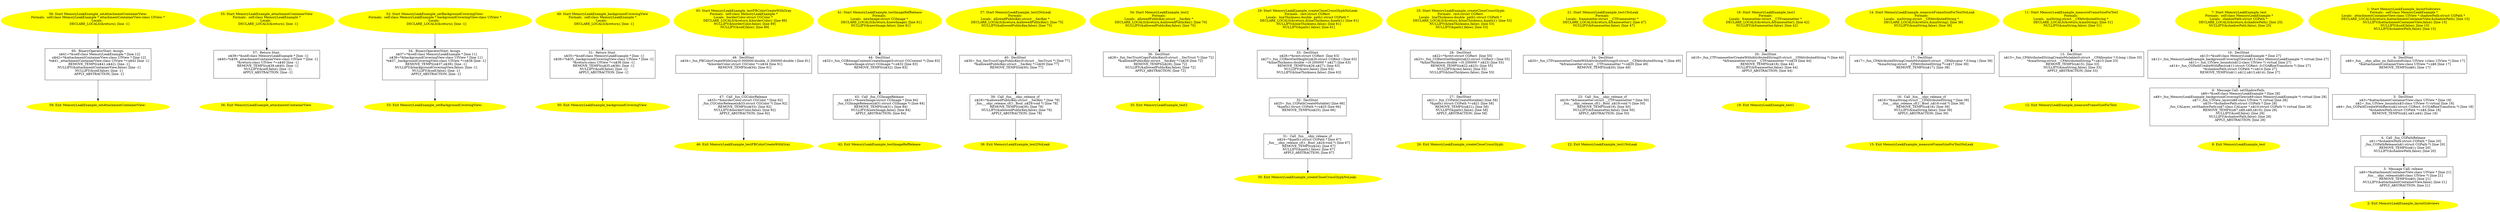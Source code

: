 digraph iCFG {
60 [label="60:  BinaryOperatorStmt: Assign \n   n$41=*&self:class MemoryLeakExample * [line 12]\n  n$42=*&attachmentContainerView:class UIView * [line 12]\n  *n$41._attachmentContainerView:class UIView *=n$42 [line -1]\n  REMOVE_TEMPS(n$41,n$42); [line -1]\n  NULLIFY(&attachmentContainerView,false); [line -1]\n  NULLIFY(&self,false); [line -1]\n  APPLY_ABSTRACTION; [line -1]\n " shape="box"]
	

	 60 -> 59 ;
59 [label="59: Exit MemoryLeakExample_setAttachmentContainerView: \n  " color=yellow style=filled]
	

58 [label="58: Start MemoryLeakExample_setAttachmentContainerView:\nFormals:  self:class MemoryLeakExample * attachmentContainerView:class UIView *\nLocals:  \n   DECLARE_LOCALS(&return); [line -1]\n " color=yellow style=filled]
	

	 58 -> 60 ;
57 [label="57:  Return Stmt \n   n$39=*&self:class MemoryLeakExample * [line -1]\n  n$40=*n$39._attachmentContainerView:class UIView * [line -1]\n  *&return:class UIView *=n$40 [line -1]\n  REMOVE_TEMPS(n$39,n$40); [line -1]\n  NULLIFY(&self,false); [line -1]\n  APPLY_ABSTRACTION; [line -1]\n " shape="box"]
	

	 57 -> 56 ;
56 [label="56: Exit MemoryLeakExample_attachmentContainerView \n  " color=yellow style=filled]
	

55 [label="55: Start MemoryLeakExample_attachmentContainerView\nFormals:  self:class MemoryLeakExample *\nLocals:  \n   DECLARE_LOCALS(&return); [line -1]\n " color=yellow style=filled]
	

	 55 -> 57 ;
54 [label="54:  BinaryOperatorStmt: Assign \n   n$37=*&self:class MemoryLeakExample * [line 11]\n  n$38=*&backgroundCoveringView:class UIView * [line 11]\n  *n$37._backgroundCoveringView:class UIView *=n$38 [line -1]\n  REMOVE_TEMPS(n$37,n$38); [line -1]\n  NULLIFY(&backgroundCoveringView,false); [line -1]\n  NULLIFY(&self,false); [line -1]\n  APPLY_ABSTRACTION; [line -1]\n " shape="box"]
	

	 54 -> 53 ;
53 [label="53: Exit MemoryLeakExample_setBackgroundCoveringView: \n  " color=yellow style=filled]
	

52 [label="52: Start MemoryLeakExample_setBackgroundCoveringView:\nFormals:  self:class MemoryLeakExample * backgroundCoveringView:class UIView *\nLocals:  \n   DECLARE_LOCALS(&return); [line -1]\n " color=yellow style=filled]
	

	 52 -> 54 ;
51 [label="51:  Return Stmt \n   n$35=*&self:class MemoryLeakExample * [line -1]\n  n$36=*n$35._backgroundCoveringView:class UIView * [line -1]\n  *&return:class UIView *=n$36 [line -1]\n  REMOVE_TEMPS(n$35,n$36); [line -1]\n  NULLIFY(&self,false); [line -1]\n  APPLY_ABSTRACTION; [line -1]\n " shape="box"]
	

	 51 -> 50 ;
50 [label="50: Exit MemoryLeakExample_backgroundCoveringView \n  " color=yellow style=filled]
	

49 [label="49: Start MemoryLeakExample_backgroundCoveringView\nFormals:  self:class MemoryLeakExample *\nLocals:  \n   DECLARE_LOCALS(&return); [line -1]\n " color=yellow style=filled]
	

	 49 -> 51 ;
48 [label="48:  DeclStmt \n   n$34=_fun_FBColorCreateWithGray(0.000000:double ,0.300000:double ) [line 91]\n  *&borderColor:struct CGColor *=n$34 [line 91]\n  REMOVE_TEMPS(n$34); [line 91]\n " shape="box"]
	

	 48 -> 47 ;
47 [label="47:  Call _fun_CGColorRelease \n   n$33=*&borderColor:struct CGColor * [line 92]\n  _fun_CGColorRelease(n$33:struct CGColor *) [line 92]\n  REMOVE_TEMPS(n$33); [line 92]\n  NULLIFY(&borderColor,false); [line 92]\n  APPLY_ABSTRACTION; [line 92]\n " shape="box"]
	

	 47 -> 46 ;
46 [label="46: Exit MemoryLeakExample_testFBColorCreateWithGray \n  " color=yellow style=filled]
	

45 [label="45: Start MemoryLeakExample_testFBColorCreateWithGray\nFormals:  self:class MemoryLeakExample *\nLocals:  borderColor:struct CGColor * \n   DECLARE_LOCALS(&return,&borderColor); [line 89]\n  NULLIFY(&borderColor,false); [line 89]\n  NULLIFY(&self,false); [line 89]\n " color=yellow style=filled]
	

	 45 -> 48 ;
44 [label="44:  DeclStmt \n   n$32=_fun_CGBitmapContextCreateImage(0:struct CGContext *) [line 83]\n  *&newImage:struct CGImage *=n$32 [line 83]\n  REMOVE_TEMPS(n$32); [line 83]\n " shape="box"]
	

	 44 -> 43 ;
43 [label="43:  Call _fun_CGImageRelease \n   n$31=*&newImage:struct CGImage * [line 84]\n  _fun_CGImageRelease(n$31:struct CGImage *) [line 84]\n  REMOVE_TEMPS(n$31); [line 84]\n  NULLIFY(&newImage,false); [line 84]\n  APPLY_ABSTRACTION; [line 84]\n " shape="box"]
	

	 43 -> 42 ;
42 [label="42: Exit MemoryLeakExample_testImageRefRelease \n  " color=yellow style=filled]
	

41 [label="41: Start MemoryLeakExample_testImageRefRelease\nFormals: \nLocals:  newImage:struct CGImage * \n   DECLARE_LOCALS(&return,&newImage); [line 81]\n  NULLIFY(&newImage,false); [line 81]\n " color=yellow style=filled]
	

	 41 -> 44 ;
40 [label="40:  DeclStmt \n   n$30=_fun_SecTrustCopyPublicKey(0:struct __SecTrust *) [line 77]\n  *&allowedPublicKey:struct __SecKey *=n$30 [line 77]\n  REMOVE_TEMPS(n$30); [line 77]\n " shape="box"]
	

	 40 -> 39 ;
39 [label="39:  Call _fun___objc_release_cf \n   n$29=*&allowedPublicKey:struct __SecKey * [line 78]\n  _fun___objc_release_cf(1:_Bool ,n$29:void *) [line 78]\n  REMOVE_TEMPS(n$29); [line 78]\n  NULLIFY(&allowedPublicKey,false); [line 78]\n  APPLY_ABSTRACTION; [line 78]\n " shape="box"]
	

	 39 -> 38 ;
38 [label="38: Exit MemoryLeakExample_test2NoLeak \n  " color=yellow style=filled]
	

37 [label="37: Start MemoryLeakExample_test2NoLeak\nFormals: \nLocals:  allowedPublicKey:struct __SecKey * \n   DECLARE_LOCALS(&return,&allowedPublicKey); [line 75]\n  NULLIFY(&allowedPublicKey,false); [line 75]\n " color=yellow style=filled]
	

	 37 -> 40 ;
36 [label="36:  DeclStmt \n   n$28=_fun_SecTrustCopyPublicKey(0:struct __SecTrust *) [line 72]\n  *&allowedPublicKey:struct __SecKey *=n$28 [line 72]\n  REMOVE_TEMPS(n$28); [line 72]\n  NULLIFY(&allowedPublicKey,false); [line 72]\n  APPLY_ABSTRACTION; [line 72]\n " shape="box"]
	

	 36 -> 35 ;
35 [label="35: Exit MemoryLeakExample_test2 \n  " color=yellow style=filled]
	

34 [label="34: Start MemoryLeakExample_test2\nFormals: \nLocals:  allowedPublicKey:struct __SecKey * \n   DECLARE_LOCALS(&return,&allowedPublicKey); [line 70]\n  NULLIFY(&allowedPublicKey,false); [line 70]\n " color=yellow style=filled]
	

	 34 -> 36 ;
33 [label="33:  DeclStmt \n   n$26=*&rect:struct CGRect  [line 63]\n  n$27=_fun_CGRectGetHeight(n$26:struct CGRect ) [line 63]\n  *&lineThickness:double =(0.200000 * n$27) [line 63]\n  REMOVE_TEMPS(n$26,n$27); [line 63]\n  NULLIFY(&rect,false); [line 63]\n  NULLIFY(&lineThickness,false); [line 63]\n " shape="box"]
	

	 33 -> 32 ;
32 [label="32:  DeclStmt \n   n$25=_fun_CGPathCreateMutable() [line 66]\n  *&path1:struct CGPath *=n$25 [line 66]\n  REMOVE_TEMPS(n$25); [line 66]\n " shape="box"]
	

	 32 -> 31 ;
31 [label="31:  Call _fun___objc_release_cf \n   n$24=*&path1:struct CGPath * [line 67]\n  _fun___objc_release_cf(1:_Bool ,n$24:void *) [line 67]\n  REMOVE_TEMPS(n$24); [line 67]\n  NULLIFY(&path1,false); [line 67]\n  APPLY_ABSTRACTION; [line 67]\n " shape="box"]
	

	 31 -> 30 ;
30 [label="30: Exit MemoryLeakExample_createCloseCrossGlyphNoLeak: \n  " color=yellow style=filled]
	

29 [label="29: Start MemoryLeakExample_createCloseCrossGlyphNoLeak:\nFormals:  rect:struct CGRect \nLocals:  lineThickness:double  path1:struct CGPath * \n   DECLARE_LOCALS(&return,&lineThickness,&path1); [line 61]\n  NULLIFY(&lineThickness,false); [line 61]\n  NULLIFY(&path1,false); [line 61]\n " color=yellow style=filled]
	

	 29 -> 33 ;
28 [label="28:  DeclStmt \n   n$22=*&rect:struct CGRect  [line 55]\n  n$23=_fun_CGRectGetHeight(n$22:struct CGRect ) [line 55]\n  *&lineThickness:double =(0.200000 * n$23) [line 55]\n  REMOVE_TEMPS(n$22,n$23); [line 55]\n  NULLIFY(&rect,false); [line 55]\n  NULLIFY(&lineThickness,false); [line 55]\n " shape="box"]
	

	 28 -> 27 ;
27 [label="27:  DeclStmt \n   n$21=_fun_CGPathCreateMutable() [line 58]\n  *&path1:struct CGPath *=n$21 [line 58]\n  REMOVE_TEMPS(n$21); [line 58]\n  NULLIFY(&path1,false); [line 58]\n  APPLY_ABSTRACTION; [line 58]\n " shape="box"]
	

	 27 -> 26 ;
26 [label="26: Exit MemoryLeakExample_createCloseCrossGlyph: \n  " color=yellow style=filled]
	

25 [label="25: Start MemoryLeakExample_createCloseCrossGlyph:\nFormals:  rect:struct CGRect \nLocals:  lineThickness:double  path1:struct CGPath * \n   DECLARE_LOCALS(&return,&lineThickness,&path1); [line 53]\n  NULLIFY(&lineThickness,false); [line 53]\n  NULLIFY(&path1,false); [line 53]\n " color=yellow style=filled]
	

	 25 -> 28 ;
24 [label="24:  DeclStmt \n   n$20=_fun_CTFramesetterCreateWithAttributedString(0:struct __CFAttributedString *) [line 49]\n  *&framesetter:struct __CTFramesetter *=n$20 [line 49]\n  REMOVE_TEMPS(n$20); [line 49]\n " shape="box"]
	

	 24 -> 23 ;
23 [label="23:  Call _fun___objc_release_cf \n   n$19=*&framesetter:struct __CTFramesetter * [line 50]\n  _fun___objc_release_cf(1:_Bool ,n$19:void *) [line 50]\n  REMOVE_TEMPS(n$19); [line 50]\n  NULLIFY(&framesetter,false); [line 50]\n  APPLY_ABSTRACTION; [line 50]\n " shape="box"]
	

	 23 -> 22 ;
22 [label="22: Exit MemoryLeakExample_test1NoLeak \n  " color=yellow style=filled]
	

21 [label="21: Start MemoryLeakExample_test1NoLeak\nFormals: \nLocals:  framesetter:struct __CTFramesetter * \n   DECLARE_LOCALS(&return,&framesetter); [line 47]\n  NULLIFY(&framesetter,false); [line 47]\n " color=yellow style=filled]
	

	 21 -> 24 ;
20 [label="20:  DeclStmt \n   n$18=_fun_CTFramesetterCreateWithAttributedString(0:struct __CFAttributedString *) [line 44]\n  *&framesetter:struct __CTFramesetter *=n$18 [line 44]\n  REMOVE_TEMPS(n$18); [line 44]\n  NULLIFY(&framesetter,false); [line 44]\n  APPLY_ABSTRACTION; [line 44]\n " shape="box"]
	

	 20 -> 19 ;
19 [label="19: Exit MemoryLeakExample_test1 \n  " color=yellow style=filled]
	

18 [label="18: Start MemoryLeakExample_test1\nFormals: \nLocals:  framesetter:struct __CTFramesetter * \n   DECLARE_LOCALS(&return,&framesetter); [line 42]\n  NULLIFY(&framesetter,false); [line 42]\n " color=yellow style=filled]
	

	 18 -> 20 ;
17 [label="17:  DeclStmt \n   n$17=_fun_CFAttributedStringCreateMutable(0:struct __CFAllocator *,0:long ) [line 38]\n  *&maString:struct __CFAttributedString *=n$17 [line 38]\n  REMOVE_TEMPS(n$17); [line 38]\n " shape="box"]
	

	 17 -> 16 ;
16 [label="16:  Call _fun___objc_release_cf \n   n$16=*&maString:struct __CFAttributedString * [line 39]\n  _fun___objc_release_cf(1:_Bool ,n$16:void *) [line 39]\n  REMOVE_TEMPS(n$16); [line 39]\n  NULLIFY(&maString,false); [line 39]\n  APPLY_ABSTRACTION; [line 39]\n " shape="box"]
	

	 16 -> 15 ;
15 [label="15: Exit MemoryLeakExample_measureFrameSizeForTextNoLeak \n  " color=yellow style=filled]
	

14 [label="14: Start MemoryLeakExample_measureFrameSizeForTextNoLeak\nFormals: \nLocals:  maString:struct __CFAttributedString * \n   DECLARE_LOCALS(&return,&maString); [line 36]\n  NULLIFY(&maString,false); [line 36]\n " color=yellow style=filled]
	

	 14 -> 17 ;
13 [label="13:  DeclStmt \n   n$15=_fun_CFAttributedStringCreateMutable(0:struct __CFAllocator *,0:long ) [line 33]\n  *&maString:struct __CFAttributedString *=n$15 [line 33]\n  REMOVE_TEMPS(n$15); [line 33]\n  NULLIFY(&maString,false); [line 33]\n  APPLY_ABSTRACTION; [line 33]\n " shape="box"]
	

	 13 -> 12 ;
12 [label="12: Exit MemoryLeakExample_measureFrameSizeForText \n  " color=yellow style=filled]
	

11 [label="11: Start MemoryLeakExample_measureFrameSizeForText\nFormals: \nLocals:  maString:struct __CFAttributedString * \n   DECLARE_LOCALS(&return,&maString); [line 31]\n  NULLIFY(&maString,false); [line 31]\n " color=yellow style=filled]
	

	 11 -> 13 ;
10 [label="10:  DeclStmt \n   n$13=*&self:class MemoryLeakExample * [line 27]\n  n$12=_fun_MemoryLeakExample_backgroundCoveringView(n$13:class MemoryLeakExample *) virtual [line 27]\n  n$11=_fun_UIView_bounds(n$12:class UIView *) virtual [line 27]\n  n$14=_fun_CGPathCreateWithRect(n$11:struct CGRect ,0:CGAffineTransform *) [line 27]\n  *&shadowPath:struct CGPath *=n$14 [line 27]\n  REMOVE_TEMPS(n$11,n$12,n$13,n$14); [line 27]\n " shape="box"]
	

	 10 -> 9 ;
9 [label="9:  Message Call: setShadowPath: \n   n$9=*&self:class MemoryLeakExample * [line 28]\n  n$8=_fun_MemoryLeakExample_backgroundCoveringView(n$9:class MemoryLeakExample *) virtual [line 28]\n  n$7=_fun_UIView_layer(n$8:class UIView *) virtual [line 28]\n  n$10=*&shadowPath:struct CGPath * [line 28]\n  _fun_CALayer_setShadowPath:(n$7:class CALayer *,n$10:struct CGPath *) virtual [line 28]\n  REMOVE_TEMPS(n$7,n$8,n$9,n$10); [line 28]\n  NULLIFY(&self,false); [line 28]\n  NULLIFY(&shadowPath,false); [line 28]\n  APPLY_ABSTRACTION; [line 28]\n " shape="box"]
	

	 9 -> 8 ;
8 [label="8: Exit MemoryLeakExample_test \n  " color=yellow style=filled]
	

7 [label="7: Start MemoryLeakExample_test\nFormals:  self:class MemoryLeakExample *\nLocals:  shadowPath:struct CGPath * \n   DECLARE_LOCALS(&return,&shadowPath); [line 25]\n  NULLIFY(&shadowPath,false); [line 25]\n " color=yellow style=filled]
	

	 7 -> 10 ;
6 [label="6:  DeclStmt \n   n$6=_fun___objc_alloc_no_fail(sizeof(class UIView ):class UIView *) [line 17]\n  *&attachmentContainerView:class UIView *=n$6 [line 17]\n  REMOVE_TEMPS(n$6); [line 17]\n " shape="box"]
	

	 6 -> 5 ;
5 [label="5:  DeclStmt \n   n$3=*&attachmentContainerView:class UIView * [line 18]\n  n$2=_fun_UIView_bounds(n$3:class UIView *) virtual [line 18]\n  n$4=_fun_CGPathCreateWithRect(n$2:struct CGRect ,0:CGAffineTransform *) [line 18]\n  *&shadowPath:struct CGPath *=n$4 [line 18]\n  REMOVE_TEMPS(n$2,n$3,n$4); [line 18]\n " shape="box"]
	

	 5 -> 4 ;
4 [label="4:  Call _fun_CGPathRelease \n   n$1=*&shadowPath:struct CGPath * [line 20]\n  _fun_CGPathRelease(n$1:struct CGPath *) [line 20]\n  REMOVE_TEMPS(n$1); [line 20]\n  NULLIFY(&shadowPath,false); [line 20]\n " shape="box"]
	

	 4 -> 3 ;
3 [label="3:  Message Call: release \n   n$0=*&attachmentContainerView:class UIView * [line 21]\n  _fun___objc_release(n$0:class UIView *) [line 21]\n  REMOVE_TEMPS(n$0); [line 21]\n  NULLIFY(&attachmentContainerView,false); [line 21]\n  APPLY_ABSTRACTION; [line 21]\n " shape="box"]
	

	 3 -> 2 ;
2 [label="2: Exit MemoryLeakExample_layoutSubviews \n  " color=yellow style=filled]
	

1 [label="1: Start MemoryLeakExample_layoutSubviews\nFormals:  self:class MemoryLeakExample *\nLocals:  attachmentContainerView:class UIView * shadowPath:struct CGPath * \n   DECLARE_LOCALS(&return,&attachmentContainerView,&shadowPath); [line 15]\n  NULLIFY(&attachmentContainerView,false); [line 15]\n  NULLIFY(&self,false); [line 15]\n  NULLIFY(&shadowPath,false); [line 15]\n " color=yellow style=filled]
	

	 1 -> 6 ;
}
